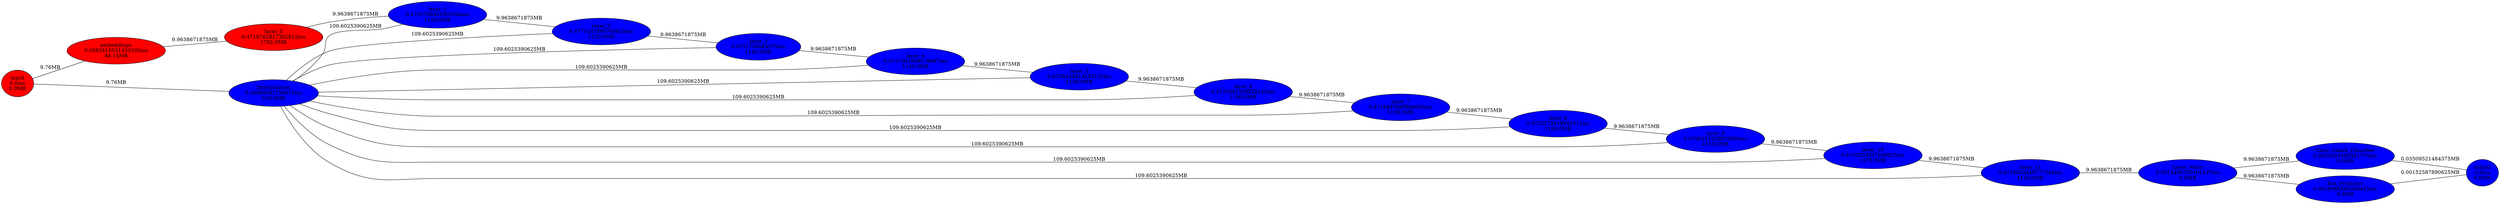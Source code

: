 graph {
rankdir=LR
input[label="input\n0.0ms\n0.0MB", style=filled, fillcolor="red"]
embeddings[label="embeddings\n0.0583415031433105ms\n48.14MB", style=filled, fillcolor="red"]
Interpolation[label="Interpolation\n0.34969091796875ms\n218.0MB", style=filled, fillcolor="blue"]
layer_0[label="layer_0\n0.4718762817382812ms\n1782.0MB", style=filled, fillcolor="red"]
layer_1[label="layer_1\n0.4725706481933594ms\n1120.0MB", style=filled, fillcolor="blue"]
layer_2[label="layer_2\n0.4775181884765625ms\n1130.0MB", style=filled, fillcolor="blue"]
layer_3[label="layer_3\n0.4731708984375ms\n1140.0MB", style=filled, fillcolor="blue"]
layer_4[label="layer_4\n0.4717081909179687ms\n1140.0MB", style=filled, fillcolor="blue"]
layer_5[label="layer_5\n0.4724434814453125ms\n1130.0MB", style=filled, fillcolor="blue"]
layer_6[label="layer_6\n0.4722081298828125ms\n1190.0MB", style=filled, fillcolor="blue"]
layer_7[label="layer_7\n0.4719497680664062ms\n1130.0MB", style=filled, fillcolor="blue"]
layer_8[label="layer_8\n0.4723279418945312ms\n1180.0MB", style=filled, fillcolor="blue"]
layer_9[label="layer_9\n0.4726251525878906ms\n1110.0MB", style=filled, fillcolor="blue"]
layer_10[label="layer_10\n0.4732554931640625ms\n1170.0MB", style=filled, fillcolor="blue"]
layer_11[label="layer_11\n0.4710020446777344ms\n1110.0MB", style=filled, fillcolor="blue"]
Layer_Norm[label="Layer_Norm\n0.0013406720161437ms\n0.0MB", style=filled, fillcolor="blue"]
Class_Labels_Classifier[label="Class_Labels_Classifier\n0.0020343680381774ms\n0.0MB", style=filled, fillcolor="blue"]
Box_Predictor[label="Box_Predictor\n0.0019066560268402ms\n0.0MB", style=filled, fillcolor="blue"]
output[label="output\n0.0ms\n0.0MB", style=filled, fillcolor="blue"]
input -- embeddings[label="9.76MB"];
input -- Interpolation[label="9.76MB"];
embeddings -- layer_0[label="9.9638671875MB"];
Interpolation -- layer_1[label="109.6025390625MB"];
Interpolation -- layer_2[label="109.6025390625MB"];
Interpolation -- layer_3[label="109.6025390625MB"];
Interpolation -- layer_4[label="109.6025390625MB"];
Interpolation -- layer_5[label="109.6025390625MB"];
Interpolation -- layer_6[label="109.6025390625MB"];
Interpolation -- layer_7[label="109.6025390625MB"];
Interpolation -- layer_8[label="109.6025390625MB"];
Interpolation -- layer_9[label="109.6025390625MB"];
Interpolation -- layer_10[label="109.6025390625MB"];
Interpolation -- layer_11[label="109.6025390625MB"];
layer_0 -- layer_1[label="9.9638671875MB"];
layer_1 -- layer_2[label="9.9638671875MB"];
layer_2 -- layer_3[label="9.9638671875MB"];
layer_3 -- layer_4[label="9.9638671875MB"];
layer_4 -- layer_5[label="9.9638671875MB"];
layer_5 -- layer_6[label="9.9638671875MB"];
layer_6 -- layer_7[label="9.9638671875MB"];
layer_7 -- layer_8[label="9.9638671875MB"];
layer_8 -- layer_9[label="9.9638671875MB"];
layer_9 -- layer_10[label="9.9638671875MB"];
layer_10 -- layer_11[label="9.9638671875MB"];
layer_11 -- Layer_Norm[label="9.9638671875MB"];
Layer_Norm -- Class_Labels_Classifier[label="9.9638671875MB"];
Layer_Norm -- Box_Predictor[label="9.9638671875MB"];
Class_Labels_Classifier -- output[label="0.03509521484375MB"];
Box_Predictor -- output[label="0.00152587890625MB"];
}
